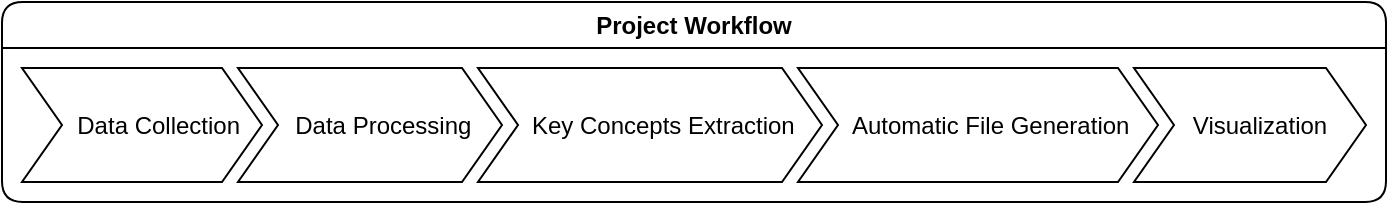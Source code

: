 <mxfile>
    <diagram id="yBpklGODNsp9a0Fqkz_M" name="Page-1">
        <mxGraphModel dx="1407" dy="670" grid="1" gridSize="10" guides="1" tooltips="1" connect="1" arrows="1" fold="1" page="1" pageScale="1" pageWidth="413" pageHeight="291" math="0" shadow="0">
            <root>
                <mxCell id="0"/>
                <mxCell id="1" parent="0"/>
                <mxCell id="8" value="Project Workflow" style="swimlane;childLayout=stackLayout;horizontal=1;fillColor=default;horizontalStack=1;resizeParent=1;resizeParentMax=0;resizeLast=0;collapsible=0;strokeColor=default;stackBorder=10;stackSpacing=-12;resizable=1;align=center;points=[];whiteSpace=wrap;html=1;swimlaneFillColor=default;rounded=1;" vertex="1" parent="1">
                    <mxGeometry x="40" y="40" width="692" height="100" as="geometry"/>
                </mxCell>
                <mxCell id="9" value="&amp;nbsp; &amp;nbsp; &amp;nbsp;Data Collection" style="shape=step;perimeter=stepPerimeter;fixedSize=1;points=[];whiteSpace=wrap;html=1;" vertex="1" parent="8">
                    <mxGeometry x="10" y="33" width="120" height="57" as="geometry"/>
                </mxCell>
                <mxCell id="12" value="&amp;nbsp; &amp;nbsp; Data Processing" style="shape=step;perimeter=stepPerimeter;fixedSize=1;points=[];whiteSpace=wrap;html=1;" vertex="1" parent="8">
                    <mxGeometry x="118" y="33" width="132" height="57" as="geometry"/>
                </mxCell>
                <mxCell id="13" value="&amp;nbsp; &amp;nbsp; Key Concepts Extraction" style="shape=step;perimeter=stepPerimeter;fixedSize=1;points=[];whiteSpace=wrap;html=1;" vertex="1" parent="8">
                    <mxGeometry x="238" y="33" width="172" height="57" as="geometry"/>
                </mxCell>
                <mxCell id="14" value="&lt;div style=&quot;&quot;&gt;&lt;span style=&quot;background-color: initial;&quot;&gt;&amp;nbsp; &amp;nbsp; Automatic File Generation&lt;/span&gt;&lt;/div&gt;" style="shape=step;perimeter=stepPerimeter;fixedSize=1;points=[];whiteSpace=wrap;html=1;align=center;" vertex="1" parent="8">
                    <mxGeometry x="398" y="33" width="180" height="57" as="geometry"/>
                </mxCell>
                <mxCell id="15" value="&lt;div style=&quot;&quot;&gt;&lt;/div&gt;&amp;nbsp; &amp;nbsp;Visualization" style="shape=step;perimeter=stepPerimeter;fixedSize=1;points=[];whiteSpace=wrap;html=1;align=center;" vertex="1" parent="8">
                    <mxGeometry x="566" y="33" width="116" height="57" as="geometry"/>
                </mxCell>
            </root>
        </mxGraphModel>
    </diagram>
</mxfile>
